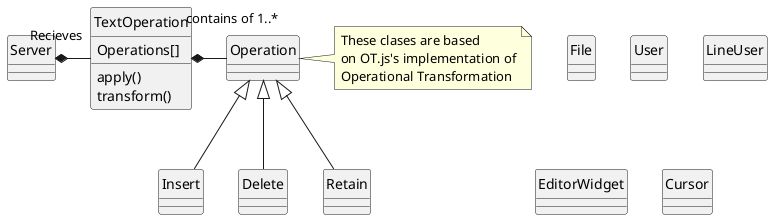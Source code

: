 @startuml
hide circle
class File
class User
class LineUser
class EditorWidget

class Cursor

class Server
Server *-right- "Recieves" TextOperation
class TextOperation {
Operations[]
apply()
transform()
}

TextOperation *-right- "contains of 1..*" Operation
note right of Operation : These clases are based\non OT.js's implementation of\nOperational Transformation
class Operation
Class Insert
Class Delete
Class Retain
Insert -up-|> Operation
Delete -up-|> Operation
Retain -up-|> Operation

@enduml